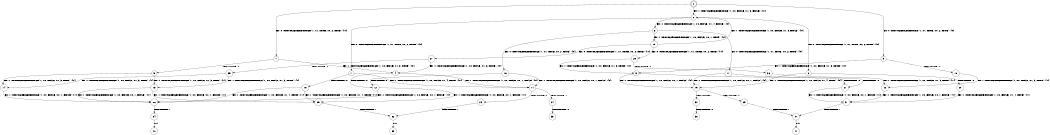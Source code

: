 digraph BCG {
size = "7, 10.5";
center = TRUE;
node [shape = circle];
0 [peripheries = 2];
0 -> 1 [label = "EX !0 !ATOMIC_EXCH_BRANCH (1, +1, TRUE, +0, 2, TRUE) !{0}"];
0 -> 2 [label = "EX !1 !ATOMIC_EXCH_BRANCH (1, +0, FALSE, +1, 3, FALSE) !{0}"];
0 -> 3 [label = "EX !0 !ATOMIC_EXCH_BRANCH (1, +1, TRUE, +0, 2, TRUE) !{0}"];
1 -> 4 [label = "EX !1 !ATOMIC_EXCH_BRANCH (1, +0, FALSE, +1, 3, TRUE) !{0}"];
1 -> 5 [label = "TERMINATE !0"];
2 -> 6 [label = "EX !1 !ATOMIC_EXCH_BRANCH (1, +0, FALSE, +1, 4, FALSE) !{0}"];
2 -> 7 [label = "EX !0 !ATOMIC_EXCH_BRANCH (1, +1, TRUE, +0, 2, TRUE) !{0}"];
2 -> 8 [label = "EX !0 !ATOMIC_EXCH_BRANCH (1, +1, TRUE, +0, 2, TRUE) !{0}"];
3 -> 9 [label = "EX !1 !ATOMIC_EXCH_BRANCH (1, +0, FALSE, +1, 3, TRUE) !{0}"];
3 -> 10 [label = "TERMINATE !0"];
4 -> 11 [label = "EX !1 !ATOMIC_EXCH_BRANCH (1, +0, FALSE, +0, 1, FALSE) !{0}"];
4 -> 12 [label = "TERMINATE !0"];
5 -> 13 [label = "EX !1 !ATOMIC_EXCH_BRANCH (1, +0, FALSE, +1, 3, TRUE) !{1}"];
5 -> 14 [label = "EX !1 !ATOMIC_EXCH_BRANCH (1, +0, FALSE, +1, 3, TRUE) !{1}"];
6 -> 15 [label = "EX !1 !ATOMIC_EXCH_BRANCH (1, +0, FALSE, +0, 1, TRUE) !{0}"];
6 -> 16 [label = "EX !0 !ATOMIC_EXCH_BRANCH (1, +1, TRUE, +0, 2, TRUE) !{0}"];
6 -> 17 [label = "EX !0 !ATOMIC_EXCH_BRANCH (1, +1, TRUE, +0, 2, TRUE) !{0}"];
7 -> 11 [label = "EX !1 !ATOMIC_EXCH_BRANCH (1, +0, FALSE, +1, 4, TRUE) !{0}"];
7 -> 18 [label = "TERMINATE !0"];
8 -> 19 [label = "EX !1 !ATOMIC_EXCH_BRANCH (1, +0, FALSE, +1, 4, TRUE) !{0}"];
8 -> 20 [label = "TERMINATE !0"];
9 -> 19 [label = "EX !1 !ATOMIC_EXCH_BRANCH (1, +0, FALSE, +0, 1, FALSE) !{0}"];
9 -> 21 [label = "TERMINATE !0"];
10 -> 22 [label = "EX !1 !ATOMIC_EXCH_BRANCH (1, +0, FALSE, +1, 3, TRUE) !{1}"];
11 -> 23 [label = "TERMINATE !0"];
11 -> 24 [label = "TERMINATE !1"];
12 -> 25 [label = "EX !1 !ATOMIC_EXCH_BRANCH (1, +0, FALSE, +0, 1, FALSE) !{1}"];
12 -> 26 [label = "EX !1 !ATOMIC_EXCH_BRANCH (1, +0, FALSE, +0, 1, FALSE) !{1}"];
13 -> 25 [label = "EX !1 !ATOMIC_EXCH_BRANCH (1, +0, FALSE, +0, 1, FALSE) !{1}"];
13 -> 26 [label = "EX !1 !ATOMIC_EXCH_BRANCH (1, +0, FALSE, +0, 1, FALSE) !{1}"];
14 -> 26 [label = "EX !1 !ATOMIC_EXCH_BRANCH (1, +0, FALSE, +0, 1, FALSE) !{1}"];
15 -> 2 [label = "EX !1 !ATOMIC_EXCH_BRANCH (1, +0, FALSE, +1, 3, FALSE) !{0}"];
15 -> 27 [label = "EX !0 !ATOMIC_EXCH_BRANCH (1, +1, TRUE, +0, 2, TRUE) !{0}"];
15 -> 28 [label = "EX !0 !ATOMIC_EXCH_BRANCH (1, +1, TRUE, +0, 2, TRUE) !{0}"];
16 -> 11 [label = "EX !1 !ATOMIC_EXCH_BRANCH (1, +0, FALSE, +0, 1, FALSE) !{0}"];
16 -> 12 [label = "TERMINATE !0"];
17 -> 19 [label = "EX !1 !ATOMIC_EXCH_BRANCH (1, +0, FALSE, +0, 1, FALSE) !{0}"];
17 -> 21 [label = "TERMINATE !0"];
18 -> 25 [label = "EX !1 !ATOMIC_EXCH_BRANCH (1, +0, FALSE, +1, 4, TRUE) !{1}"];
18 -> 26 [label = "EX !1 !ATOMIC_EXCH_BRANCH (1, +0, FALSE, +1, 4, TRUE) !{1}"];
19 -> 29 [label = "TERMINATE !0"];
19 -> 30 [label = "TERMINATE !1"];
20 -> 31 [label = "EX !1 !ATOMIC_EXCH_BRANCH (1, +0, FALSE, +1, 4, TRUE) !{1}"];
21 -> 31 [label = "EX !1 !ATOMIC_EXCH_BRANCH (1, +0, FALSE, +0, 1, FALSE) !{1}"];
22 -> 31 [label = "EX !1 !ATOMIC_EXCH_BRANCH (1, +0, FALSE, +0, 1, FALSE) !{1}"];
23 -> 32 [label = "TERMINATE !1"];
24 -> 33 [label = "TERMINATE !0"];
25 -> 32 [label = "TERMINATE !1"];
26 -> 34 [label = "TERMINATE !1"];
27 -> 4 [label = "EX !1 !ATOMIC_EXCH_BRANCH (1, +0, FALSE, +1, 3, TRUE) !{0}"];
27 -> 35 [label = "TERMINATE !0"];
28 -> 9 [label = "EX !1 !ATOMIC_EXCH_BRANCH (1, +0, FALSE, +1, 3, TRUE) !{0}"];
28 -> 36 [label = "TERMINATE !0"];
29 -> 37 [label = "TERMINATE !1"];
30 -> 38 [label = "TERMINATE !0"];
31 -> 37 [label = "TERMINATE !1"];
32 -> 39 [label = "exit"];
34 -> 40 [label = "exit"];
35 -> 13 [label = "EX !1 !ATOMIC_EXCH_BRANCH (1, +0, FALSE, +1, 3, TRUE) !{1}"];
35 -> 14 [label = "EX !1 !ATOMIC_EXCH_BRANCH (1, +0, FALSE, +1, 3, TRUE) !{1}"];
36 -> 22 [label = "EX !1 !ATOMIC_EXCH_BRANCH (1, +0, FALSE, +1, 3, TRUE) !{1}"];
37 -> 41 [label = "exit"];
}
